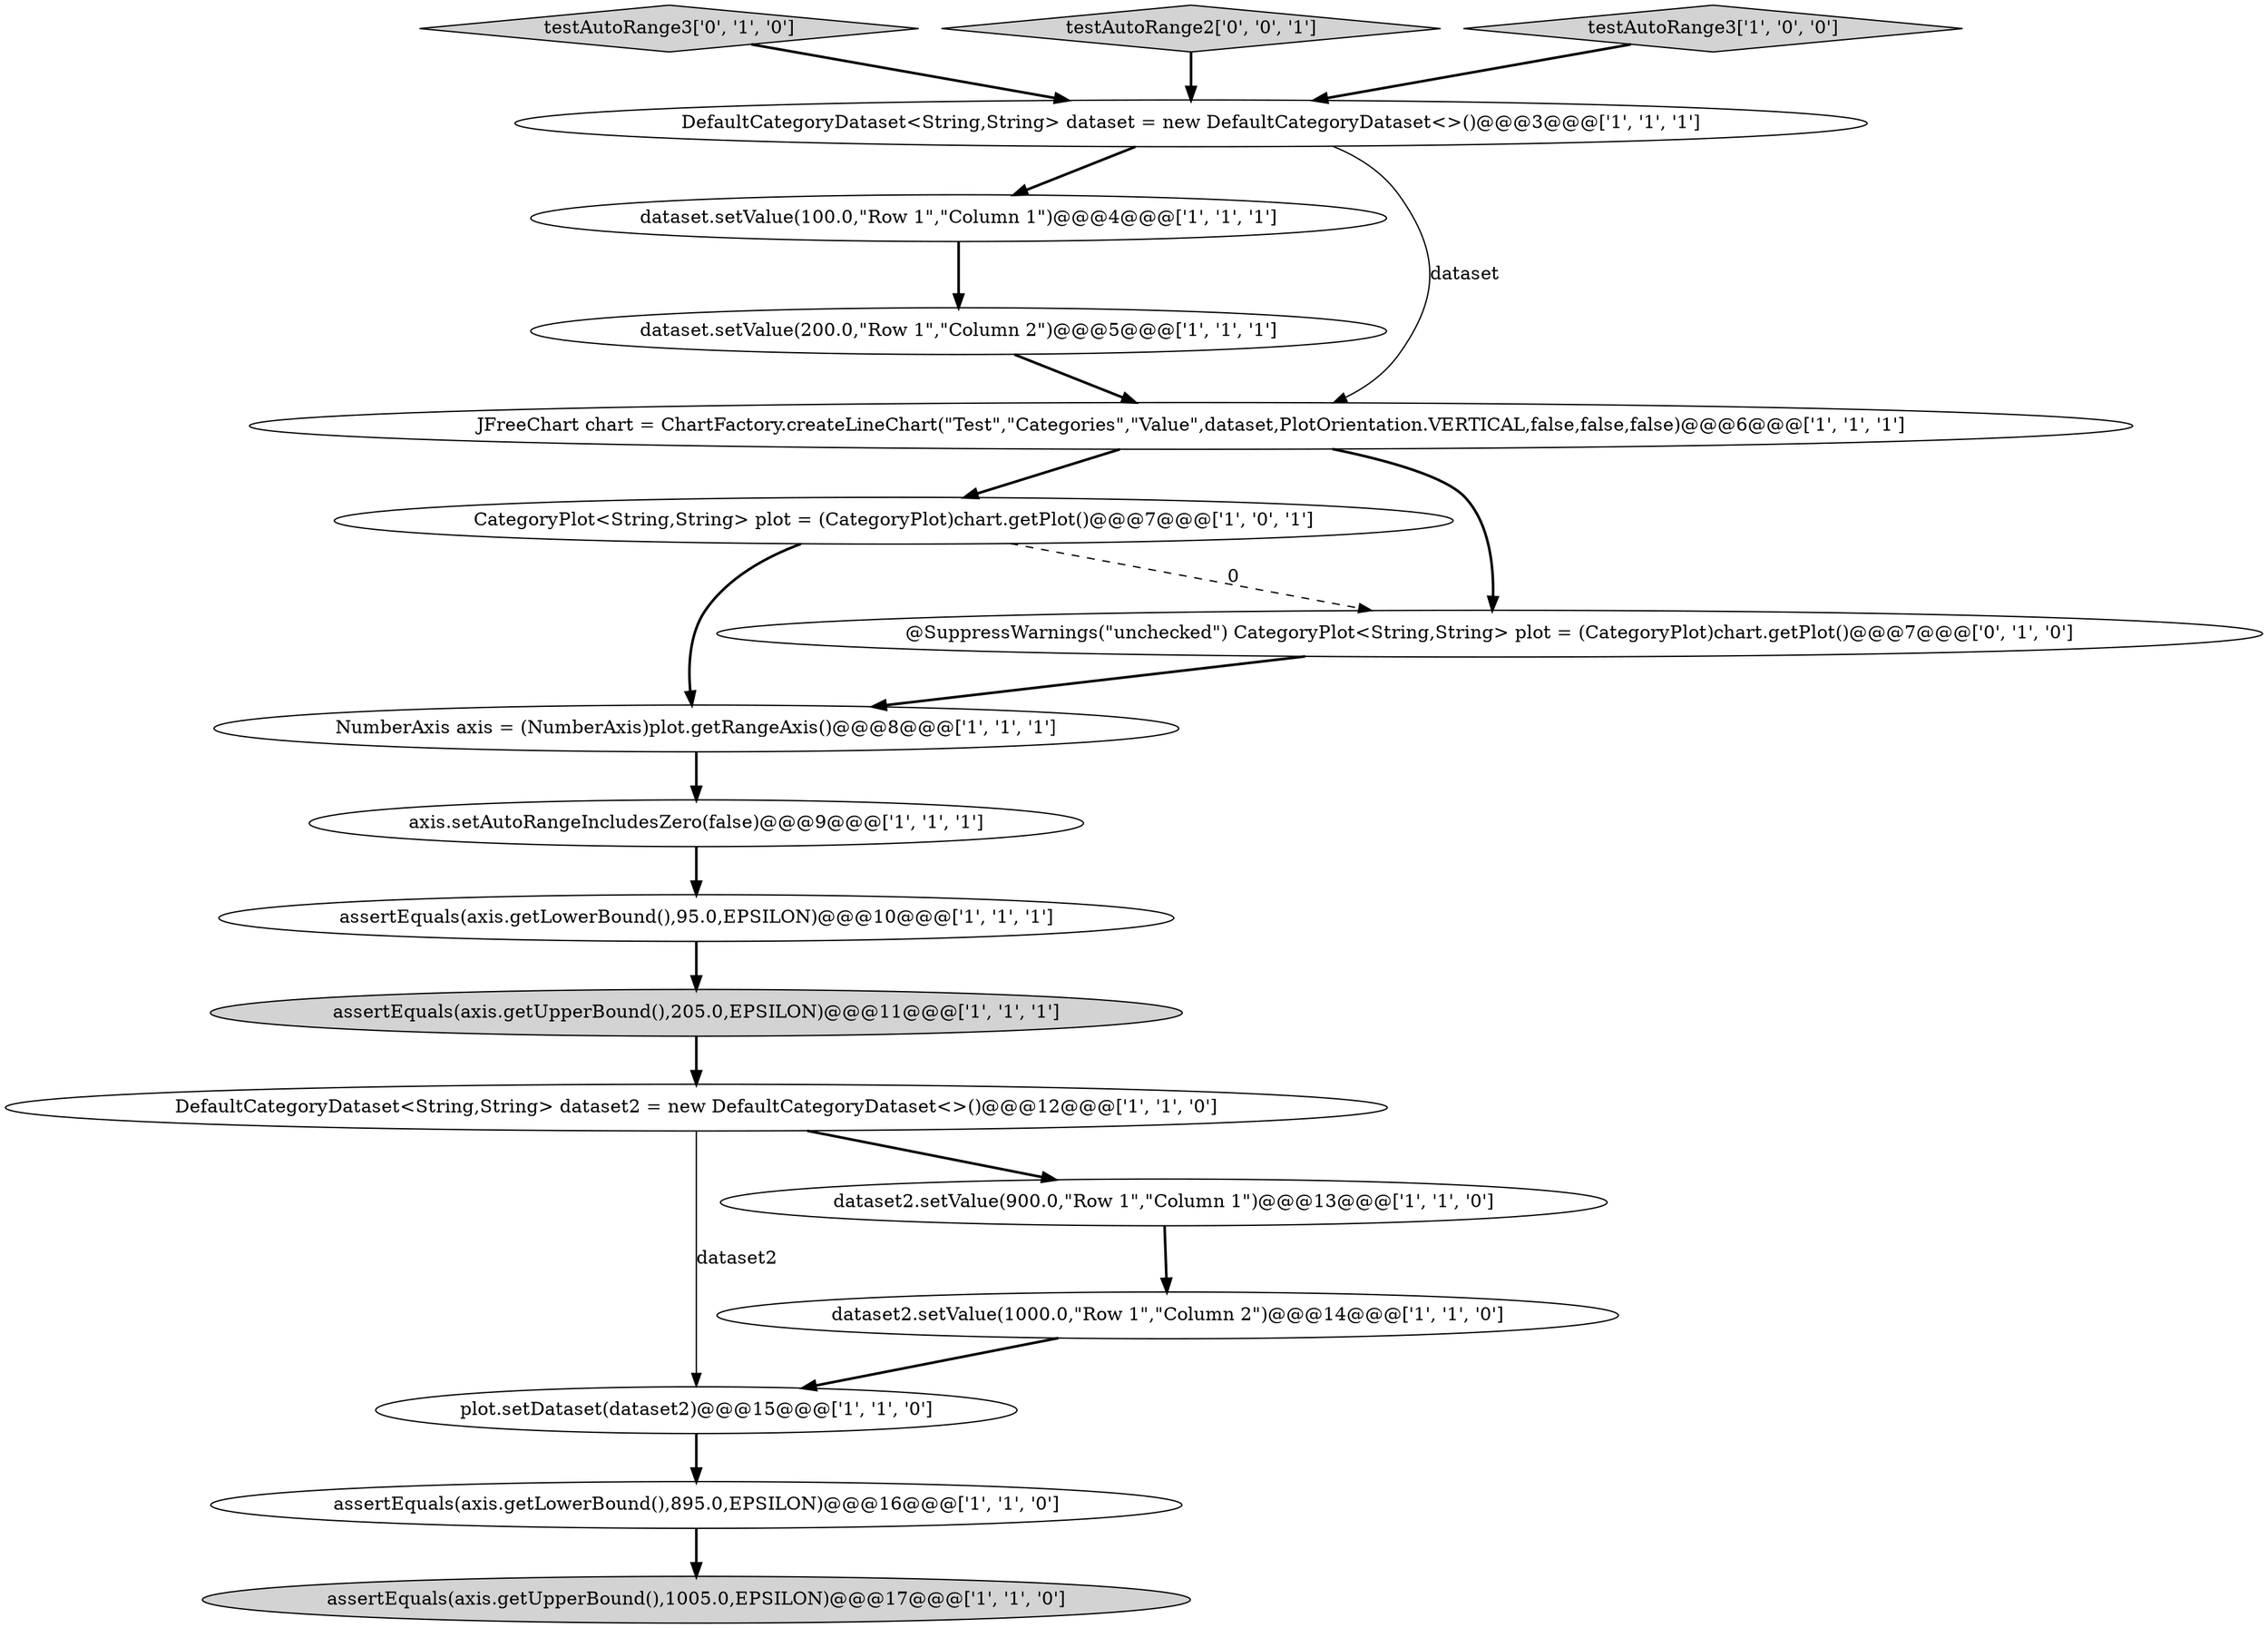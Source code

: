 digraph {
16 [style = filled, label = "testAutoRange3['0', '1', '0']", fillcolor = lightgray, shape = diamond image = "AAA0AAABBB2BBB"];
11 [style = filled, label = "NumberAxis axis = (NumberAxis)plot.getRangeAxis()@@@8@@@['1', '1', '1']", fillcolor = white, shape = ellipse image = "AAA0AAABBB1BBB"];
0 [style = filled, label = "assertEquals(axis.getUpperBound(),205.0,EPSILON)@@@11@@@['1', '1', '1']", fillcolor = lightgray, shape = ellipse image = "AAA0AAABBB1BBB"];
9 [style = filled, label = "CategoryPlot<String,String> plot = (CategoryPlot)chart.getPlot()@@@7@@@['1', '0', '1']", fillcolor = white, shape = ellipse image = "AAA0AAABBB1BBB"];
3 [style = filled, label = "plot.setDataset(dataset2)@@@15@@@['1', '1', '0']", fillcolor = white, shape = ellipse image = "AAA0AAABBB1BBB"];
2 [style = filled, label = "DefaultCategoryDataset<String,String> dataset2 = new DefaultCategoryDataset<>()@@@12@@@['1', '1', '0']", fillcolor = white, shape = ellipse image = "AAA0AAABBB1BBB"];
4 [style = filled, label = "assertEquals(axis.getLowerBound(),895.0,EPSILON)@@@16@@@['1', '1', '0']", fillcolor = white, shape = ellipse image = "AAA0AAABBB1BBB"];
7 [style = filled, label = "dataset2.setValue(900.0,\"Row 1\",\"Column 1\")@@@13@@@['1', '1', '0']", fillcolor = white, shape = ellipse image = "AAA0AAABBB1BBB"];
10 [style = filled, label = "axis.setAutoRangeIncludesZero(false)@@@9@@@['1', '1', '1']", fillcolor = white, shape = ellipse image = "AAA0AAABBB1BBB"];
12 [style = filled, label = "assertEquals(axis.getUpperBound(),1005.0,EPSILON)@@@17@@@['1', '1', '0']", fillcolor = lightgray, shape = ellipse image = "AAA0AAABBB1BBB"];
8 [style = filled, label = "dataset2.setValue(1000.0,\"Row 1\",\"Column 2\")@@@14@@@['1', '1', '0']", fillcolor = white, shape = ellipse image = "AAA0AAABBB1BBB"];
18 [style = filled, label = "testAutoRange2['0', '0', '1']", fillcolor = lightgray, shape = diamond image = "AAA0AAABBB3BBB"];
13 [style = filled, label = "dataset.setValue(200.0,\"Row 1\",\"Column 2\")@@@5@@@['1', '1', '1']", fillcolor = white, shape = ellipse image = "AAA0AAABBB1BBB"];
6 [style = filled, label = "testAutoRange3['1', '0', '0']", fillcolor = lightgray, shape = diamond image = "AAA0AAABBB1BBB"];
17 [style = filled, label = "@SuppressWarnings(\"unchecked\") CategoryPlot<String,String> plot = (CategoryPlot)chart.getPlot()@@@7@@@['0', '1', '0']", fillcolor = white, shape = ellipse image = "AAA1AAABBB2BBB"];
1 [style = filled, label = "dataset.setValue(100.0,\"Row 1\",\"Column 1\")@@@4@@@['1', '1', '1']", fillcolor = white, shape = ellipse image = "AAA0AAABBB1BBB"];
15 [style = filled, label = "DefaultCategoryDataset<String,String> dataset = new DefaultCategoryDataset<>()@@@3@@@['1', '1', '1']", fillcolor = white, shape = ellipse image = "AAA0AAABBB1BBB"];
14 [style = filled, label = "JFreeChart chart = ChartFactory.createLineChart(\"Test\",\"Categories\",\"Value\",dataset,PlotOrientation.VERTICAL,false,false,false)@@@6@@@['1', '1', '1']", fillcolor = white, shape = ellipse image = "AAA0AAABBB1BBB"];
5 [style = filled, label = "assertEquals(axis.getLowerBound(),95.0,EPSILON)@@@10@@@['1', '1', '1']", fillcolor = white, shape = ellipse image = "AAA0AAABBB1BBB"];
14->17 [style = bold, label=""];
7->8 [style = bold, label=""];
15->1 [style = bold, label=""];
9->11 [style = bold, label=""];
6->15 [style = bold, label=""];
2->7 [style = bold, label=""];
16->15 [style = bold, label=""];
9->17 [style = dashed, label="0"];
14->9 [style = bold, label=""];
8->3 [style = bold, label=""];
5->0 [style = bold, label=""];
11->10 [style = bold, label=""];
15->14 [style = solid, label="dataset"];
4->12 [style = bold, label=""];
17->11 [style = bold, label=""];
2->3 [style = solid, label="dataset2"];
0->2 [style = bold, label=""];
13->14 [style = bold, label=""];
10->5 [style = bold, label=""];
3->4 [style = bold, label=""];
1->13 [style = bold, label=""];
18->15 [style = bold, label=""];
}
